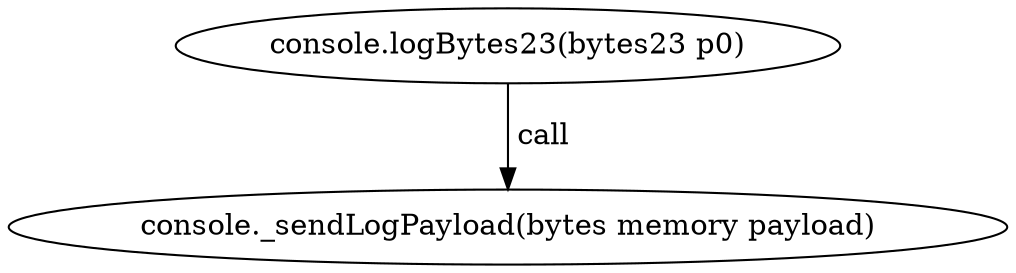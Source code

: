 digraph "" {
	graph [bb="0,0,413.08,124.8"];
	node [label="\N"];
	"console.logBytes23(bytes23 p0)"	 [height=0.5,
		pos="206.54,106.8",
		width=3.7634];
	"console._sendLogPayload(bytes memory payload)"	 [height=0.5,
		pos="206.54,18",
		width=5.7372];
	"console.logBytes23(bytes23 p0)" -> "console._sendLogPayload(bytes memory payload)" [key=call,
	label=" call",
	lp="218.39,62.4",
	pos="e,206.54,36.072 206.54,88.401 206.54,76.295 206.54,60.208 206.54,46.467"];
}
digraph "" {
	graph [bb="0,0,413.08,124.8"];
	node [label="\N"];
	"console.logBytes23(bytes23 p0)"	 [height=0.5,
		pos="206.54,106.8",
		width=3.7634];
	"console._sendLogPayload(bytes memory payload)"	 [height=0.5,
		pos="206.54,18",
		width=5.7372];
	"console.logBytes23(bytes23 p0)" -> "console._sendLogPayload(bytes memory payload)" [key=call,
	label=" call",
	lp="218.39,62.4",
	pos="e,206.54,36.072 206.54,88.401 206.54,76.295 206.54,60.208 206.54,46.467"];
}
